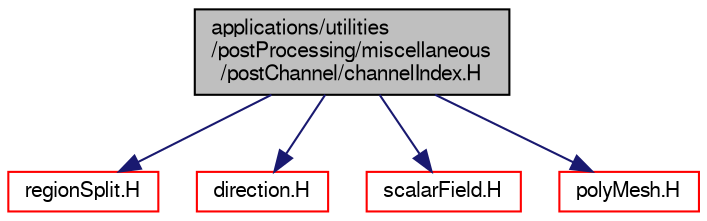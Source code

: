 digraph "applications/utilities/postProcessing/miscellaneous/postChannel/channelIndex.H"
{
  bgcolor="transparent";
  edge [fontname="FreeSans",fontsize="10",labelfontname="FreeSans",labelfontsize="10"];
  node [fontname="FreeSans",fontsize="10",shape=record];
  Node0 [label="applications/utilities\l/postProcessing/miscellaneous\l/postChannel/channelIndex.H",height=0.2,width=0.4,color="black", fillcolor="grey75", style="filled", fontcolor="black"];
  Node0 -> Node1 [color="midnightblue",fontsize="10",style="solid",fontname="FreeSans"];
  Node1 [label="regionSplit.H",height=0.2,width=0.4,color="red",URL="$a07772.html"];
  Node0 -> Node10 [color="midnightblue",fontsize="10",style="solid",fontname="FreeSans"];
  Node10 [label="direction.H",height=0.2,width=0.4,color="red",URL="$a12209.html",tooltip="Direction is an integer type used to represent the Cartesian directions etc. Currently it is a typede..."];
  Node0 -> Node102 [color="midnightblue",fontsize="10",style="solid",fontname="FreeSans"];
  Node102 [label="scalarField.H",height=0.2,width=0.4,color="red",URL="$a09656.html"];
  Node0 -> Node113 [color="midnightblue",fontsize="10",style="solid",fontname="FreeSans"];
  Node113 [label="polyMesh.H",height=0.2,width=0.4,color="red",URL="$a11630.html"];
}
